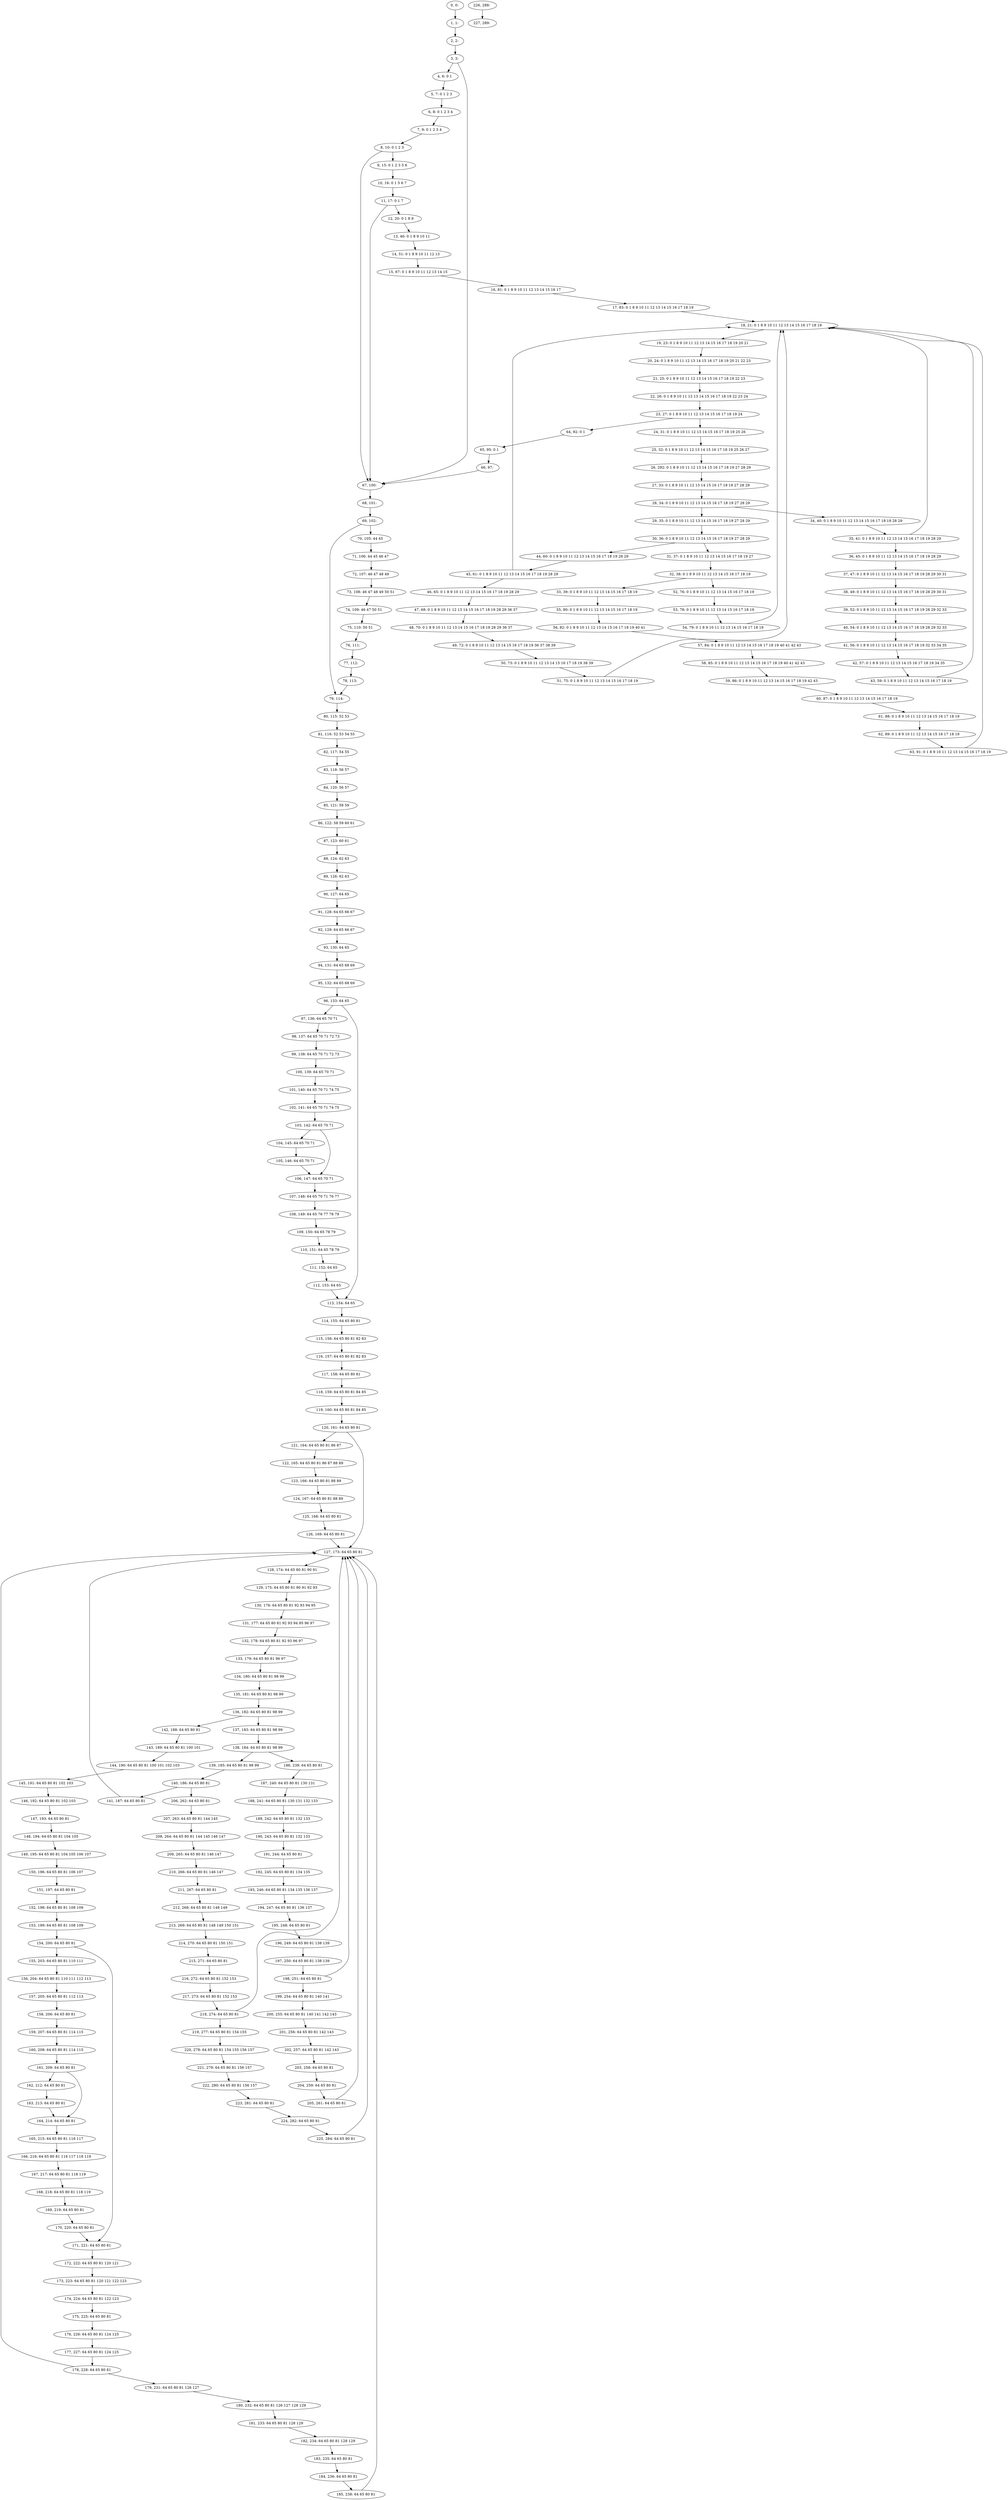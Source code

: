 digraph G {
0[label="0, 0: "];
1[label="1, 1: "];
2[label="2, 2: "];
3[label="3, 3: "];
4[label="4, 6: 0 1 "];
5[label="5, 7: 0 1 2 3 "];
6[label="6, 8: 0 1 2 3 4 "];
7[label="7, 9: 0 1 2 3 4 "];
8[label="8, 10: 0 1 2 3 "];
9[label="9, 15: 0 1 2 3 5 6 "];
10[label="10, 16: 0 1 5 6 7 "];
11[label="11, 17: 0 1 7 "];
12[label="12, 20: 0 1 8 9 "];
13[label="13, 46: 0 1 8 9 10 11 "];
14[label="14, 51: 0 1 8 9 10 11 12 13 "];
15[label="15, 67: 0 1 8 9 10 11 12 13 14 15 "];
16[label="16, 81: 0 1 8 9 10 11 12 13 14 15 16 17 "];
17[label="17, 83: 0 1 8 9 10 11 12 13 14 15 16 17 18 19 "];
18[label="18, 21: 0 1 8 9 10 11 12 13 14 15 16 17 18 19 "];
19[label="19, 23: 0 1 8 9 10 11 12 13 14 15 16 17 18 19 20 21 "];
20[label="20, 24: 0 1 8 9 10 11 12 13 14 15 16 17 18 19 20 21 22 23 "];
21[label="21, 25: 0 1 8 9 10 11 12 13 14 15 16 17 18 19 22 23 "];
22[label="22, 26: 0 1 8 9 10 11 12 13 14 15 16 17 18 19 22 23 24 "];
23[label="23, 27: 0 1 8 9 10 11 12 13 14 15 16 17 18 19 24 "];
24[label="24, 31: 0 1 8 9 10 11 12 13 14 15 16 17 18 19 25 26 "];
25[label="25, 32: 0 1 8 9 10 11 12 13 14 15 16 17 18 19 25 26 27 "];
26[label="26, 292: 0 1 8 9 10 11 12 13 14 15 16 17 18 19 27 28 29 "];
27[label="27, 33: 0 1 8 9 10 11 12 13 14 15 16 17 18 19 27 28 29 "];
28[label="28, 34: 0 1 8 9 10 11 12 13 14 15 16 17 18 19 27 28 29 "];
29[label="29, 35: 0 1 8 9 10 11 12 13 14 15 16 17 18 19 27 28 29 "];
30[label="30, 36: 0 1 8 9 10 11 12 13 14 15 16 17 18 19 27 28 29 "];
31[label="31, 37: 0 1 8 9 10 11 12 13 14 15 16 17 18 19 27 "];
32[label="32, 38: 0 1 8 9 10 11 12 13 14 15 16 17 18 19 "];
33[label="33, 39: 0 1 8 9 10 11 12 13 14 15 16 17 18 19 "];
34[label="34, 40: 0 1 8 9 10 11 12 13 14 15 16 17 18 19 28 29 "];
35[label="35, 41: 0 1 8 9 10 11 12 13 14 15 16 17 18 19 28 29 "];
36[label="36, 45: 0 1 8 9 10 11 12 13 14 15 16 17 18 19 28 29 "];
37[label="37, 47: 0 1 8 9 10 11 12 13 14 15 16 17 18 19 28 29 30 31 "];
38[label="38, 49: 0 1 8 9 10 11 12 13 14 15 16 17 18 19 28 29 30 31 "];
39[label="39, 52: 0 1 8 9 10 11 12 13 14 15 16 17 18 19 28 29 32 33 "];
40[label="40, 54: 0 1 8 9 10 11 12 13 14 15 16 17 18 19 28 29 32 33 "];
41[label="41, 56: 0 1 8 9 10 11 12 13 14 15 16 17 18 19 32 33 34 35 "];
42[label="42, 57: 0 1 8 9 10 11 12 13 14 15 16 17 18 19 34 35 "];
43[label="43, 59: 0 1 8 9 10 11 12 13 14 15 16 17 18 19 "];
44[label="44, 60: 0 1 8 9 10 11 12 13 14 15 16 17 18 19 28 29 "];
45[label="45, 61: 0 1 8 9 10 11 12 13 14 15 16 17 18 19 28 29 "];
46[label="46, 65: 0 1 8 9 10 11 12 13 14 15 16 17 18 19 28 29 "];
47[label="47, 68: 0 1 8 9 10 11 12 13 14 15 16 17 18 19 28 29 36 37 "];
48[label="48, 70: 0 1 8 9 10 11 12 13 14 15 16 17 18 19 28 29 36 37 "];
49[label="49, 72: 0 1 8 9 10 11 12 13 14 15 16 17 18 19 36 37 38 39 "];
50[label="50, 73: 0 1 8 9 10 11 12 13 14 15 16 17 18 19 38 39 "];
51[label="51, 75: 0 1 8 9 10 11 12 13 14 15 16 17 18 19 "];
52[label="52, 76: 0 1 8 9 10 11 12 13 14 15 16 17 18 19 "];
53[label="53, 78: 0 1 8 9 10 11 12 13 14 15 16 17 18 19 "];
54[label="54, 79: 0 1 8 9 10 11 12 13 14 15 16 17 18 19 "];
55[label="55, 80: 0 1 8 9 10 11 12 13 14 15 16 17 18 19 "];
56[label="56, 82: 0 1 8 9 10 11 12 13 14 15 16 17 18 19 40 41 "];
57[label="57, 84: 0 1 8 9 10 11 12 13 14 15 16 17 18 19 40 41 42 43 "];
58[label="58, 85: 0 1 8 9 10 11 12 13 14 15 16 17 18 19 40 41 42 43 "];
59[label="59, 86: 0 1 8 9 10 11 12 13 14 15 16 17 18 19 42 43 "];
60[label="60, 87: 0 1 8 9 10 11 12 13 14 15 16 17 18 19 "];
61[label="61, 88: 0 1 8 9 10 11 12 13 14 15 16 17 18 19 "];
62[label="62, 89: 0 1 8 9 10 11 12 13 14 15 16 17 18 19 "];
63[label="63, 91: 0 1 8 9 10 11 12 13 14 15 16 17 18 19 "];
64[label="64, 92: 0 1 "];
65[label="65, 95: 0 1 "];
66[label="66, 97: "];
67[label="67, 100: "];
68[label="68, 101: "];
69[label="69, 102: "];
70[label="70, 105: 44 45 "];
71[label="71, 106: 44 45 46 47 "];
72[label="72, 107: 46 47 48 49 "];
73[label="73, 108: 46 47 48 49 50 51 "];
74[label="74, 109: 46 47 50 51 "];
75[label="75, 110: 50 51 "];
76[label="76, 111: "];
77[label="77, 112: "];
78[label="78, 113: "];
79[label="79, 114: "];
80[label="80, 115: 52 53 "];
81[label="81, 116: 52 53 54 55 "];
82[label="82, 117: 54 55 "];
83[label="83, 118: 56 57 "];
84[label="84, 120: 56 57 "];
85[label="85, 121: 58 59 "];
86[label="86, 122: 58 59 60 61 "];
87[label="87, 123: 60 61 "];
88[label="88, 124: 62 63 "];
89[label="89, 126: 62 63 "];
90[label="90, 127: 64 65 "];
91[label="91, 128: 64 65 66 67 "];
92[label="92, 129: 64 65 66 67 "];
93[label="93, 130: 64 65 "];
94[label="94, 131: 64 65 68 69 "];
95[label="95, 132: 64 65 68 69 "];
96[label="96, 133: 64 65 "];
97[label="97, 136: 64 65 70 71 "];
98[label="98, 137: 64 65 70 71 72 73 "];
99[label="99, 138: 64 65 70 71 72 73 "];
100[label="100, 139: 64 65 70 71 "];
101[label="101, 140: 64 65 70 71 74 75 "];
102[label="102, 141: 64 65 70 71 74 75 "];
103[label="103, 142: 64 65 70 71 "];
104[label="104, 145: 64 65 70 71 "];
105[label="105, 146: 64 65 70 71 "];
106[label="106, 147: 64 65 70 71 "];
107[label="107, 148: 64 65 70 71 76 77 "];
108[label="108, 149: 64 65 76 77 78 79 "];
109[label="109, 150: 64 65 78 79 "];
110[label="110, 151: 64 65 78 79 "];
111[label="111, 152: 64 65 "];
112[label="112, 153: 64 65 "];
113[label="113, 154: 64 65 "];
114[label="114, 155: 64 65 80 81 "];
115[label="115, 156: 64 65 80 81 82 83 "];
116[label="116, 157: 64 65 80 81 82 83 "];
117[label="117, 158: 64 65 80 81 "];
118[label="118, 159: 64 65 80 81 84 85 "];
119[label="119, 160: 64 65 80 81 84 85 "];
120[label="120, 161: 64 65 80 81 "];
121[label="121, 164: 64 65 80 81 86 87 "];
122[label="122, 165: 64 65 80 81 86 87 88 89 "];
123[label="123, 166: 64 65 80 81 88 89 "];
124[label="124, 167: 64 65 80 81 88 89 "];
125[label="125, 168: 64 65 80 81 "];
126[label="126, 169: 64 65 80 81 "];
127[label="127, 173: 64 65 80 81 "];
128[label="128, 174: 64 65 80 81 90 91 "];
129[label="129, 175: 64 65 80 81 90 91 92 93 "];
130[label="130, 176: 64 65 80 81 92 93 94 95 "];
131[label="131, 177: 64 65 80 81 92 93 94 95 96 97 "];
132[label="132, 178: 64 65 80 81 92 93 96 97 "];
133[label="133, 179: 64 65 80 81 96 97 "];
134[label="134, 180: 64 65 80 81 98 99 "];
135[label="135, 181: 64 65 80 81 98 99 "];
136[label="136, 182: 64 65 80 81 98 99 "];
137[label="137, 183: 64 65 80 81 98 99 "];
138[label="138, 184: 64 65 80 81 98 99 "];
139[label="139, 185: 64 65 80 81 98 99 "];
140[label="140, 186: 64 65 80 81 "];
141[label="141, 187: 64 65 80 81 "];
142[label="142, 188: 64 65 80 81 "];
143[label="143, 189: 64 65 80 81 100 101 "];
144[label="144, 190: 64 65 80 81 100 101 102 103 "];
145[label="145, 191: 64 65 80 81 102 103 "];
146[label="146, 192: 64 65 80 81 102 103 "];
147[label="147, 193: 64 65 80 81 "];
148[label="148, 194: 64 65 80 81 104 105 "];
149[label="149, 195: 64 65 80 81 104 105 106 107 "];
150[label="150, 196: 64 65 80 81 106 107 "];
151[label="151, 197: 64 65 80 81 "];
152[label="152, 198: 64 65 80 81 108 109 "];
153[label="153, 199: 64 65 80 81 108 109 "];
154[label="154, 200: 64 65 80 81 "];
155[label="155, 203: 64 65 80 81 110 111 "];
156[label="156, 204: 64 65 80 81 110 111 112 113 "];
157[label="157, 205: 64 65 80 81 112 113 "];
158[label="158, 206: 64 65 80 81 "];
159[label="159, 207: 64 65 80 81 114 115 "];
160[label="160, 208: 64 65 80 81 114 115 "];
161[label="161, 209: 64 65 80 81 "];
162[label="162, 212: 64 65 80 81 "];
163[label="163, 213: 64 65 80 81 "];
164[label="164, 214: 64 65 80 81 "];
165[label="165, 215: 64 65 80 81 116 117 "];
166[label="166, 216: 64 65 80 81 116 117 118 119 "];
167[label="167, 217: 64 65 80 81 118 119 "];
168[label="168, 218: 64 65 80 81 118 119 "];
169[label="169, 219: 64 65 80 81 "];
170[label="170, 220: 64 65 80 81 "];
171[label="171, 221: 64 65 80 81 "];
172[label="172, 222: 64 65 80 81 120 121 "];
173[label="173, 223: 64 65 80 81 120 121 122 123 "];
174[label="174, 224: 64 65 80 81 122 123 "];
175[label="175, 225: 64 65 80 81 "];
176[label="176, 226: 64 65 80 81 124 125 "];
177[label="177, 227: 64 65 80 81 124 125 "];
178[label="178, 228: 64 65 80 81 "];
179[label="179, 231: 64 65 80 81 126 127 "];
180[label="180, 232: 64 65 80 81 126 127 128 129 "];
181[label="181, 233: 64 65 80 81 128 129 "];
182[label="182, 234: 64 65 80 81 128 129 "];
183[label="183, 235: 64 65 80 81 "];
184[label="184, 236: 64 65 80 81 "];
185[label="185, 238: 64 65 80 81 "];
186[label="186, 239: 64 65 80 81 "];
187[label="187, 240: 64 65 80 81 130 131 "];
188[label="188, 241: 64 65 80 81 130 131 132 133 "];
189[label="189, 242: 64 65 80 81 132 133 "];
190[label="190, 243: 64 65 80 81 132 133 "];
191[label="191, 244: 64 65 80 81 "];
192[label="192, 245: 64 65 80 81 134 135 "];
193[label="193, 246: 64 65 80 81 134 135 136 137 "];
194[label="194, 247: 64 65 80 81 136 137 "];
195[label="195, 248: 64 65 80 81 "];
196[label="196, 249: 64 65 80 81 138 139 "];
197[label="197, 250: 64 65 80 81 138 139 "];
198[label="198, 251: 64 65 80 81 "];
199[label="199, 254: 64 65 80 81 140 141 "];
200[label="200, 255: 64 65 80 81 140 141 142 143 "];
201[label="201, 256: 64 65 80 81 142 143 "];
202[label="202, 257: 64 65 80 81 142 143 "];
203[label="203, 258: 64 65 80 81 "];
204[label="204, 259: 64 65 80 81 "];
205[label="205, 261: 64 65 80 81 "];
206[label="206, 262: 64 65 80 81 "];
207[label="207, 263: 64 65 80 81 144 145 "];
208[label="208, 264: 64 65 80 81 144 145 146 147 "];
209[label="209, 265: 64 65 80 81 146 147 "];
210[label="210, 266: 64 65 80 81 146 147 "];
211[label="211, 267: 64 65 80 81 "];
212[label="212, 268: 64 65 80 81 148 149 "];
213[label="213, 269: 64 65 80 81 148 149 150 151 "];
214[label="214, 270: 64 65 80 81 150 151 "];
215[label="215, 271: 64 65 80 81 "];
216[label="216, 272: 64 65 80 81 152 153 "];
217[label="217, 273: 64 65 80 81 152 153 "];
218[label="218, 274: 64 65 80 81 "];
219[label="219, 277: 64 65 80 81 154 155 "];
220[label="220, 278: 64 65 80 81 154 155 156 157 "];
221[label="221, 279: 64 65 80 81 156 157 "];
222[label="222, 280: 64 65 80 81 156 157 "];
223[label="223, 281: 64 65 80 81 "];
224[label="224, 282: 64 65 80 81 "];
225[label="225, 284: 64 65 80 81 "];
226[label="226, 288: "];
227[label="227, 289: "];
0->1 ;
1->2 ;
2->3 ;
3->4 ;
3->67 ;
4->5 ;
5->6 ;
6->7 ;
7->8 ;
8->9 ;
8->67 ;
9->10 ;
10->11 ;
11->12 ;
11->67 ;
12->13 ;
13->14 ;
14->15 ;
15->16 ;
16->17 ;
17->18 ;
18->19 ;
19->20 ;
20->21 ;
21->22 ;
22->23 ;
23->24 ;
23->64 ;
24->25 ;
25->26 ;
26->27 ;
27->28 ;
28->29 ;
28->34 ;
29->30 ;
30->31 ;
30->44 ;
31->32 ;
32->33 ;
32->52 ;
33->55 ;
34->35 ;
35->36 ;
35->18 ;
36->37 ;
37->38 ;
38->39 ;
39->40 ;
40->41 ;
41->42 ;
42->43 ;
43->18 ;
44->45 ;
45->46 ;
45->18 ;
46->47 ;
47->48 ;
48->49 ;
49->50 ;
50->51 ;
51->18 ;
52->53 ;
53->54 ;
54->18 ;
55->56 ;
56->57 ;
57->58 ;
58->59 ;
59->60 ;
60->61 ;
61->62 ;
62->63 ;
63->18 ;
64->65 ;
65->66 ;
66->67 ;
67->68 ;
68->69 ;
69->70 ;
69->79 ;
70->71 ;
71->72 ;
72->73 ;
73->74 ;
74->75 ;
75->76 ;
76->77 ;
77->78 ;
78->79 ;
79->80 ;
80->81 ;
81->82 ;
82->83 ;
83->84 ;
84->85 ;
85->86 ;
86->87 ;
87->88 ;
88->89 ;
89->90 ;
90->91 ;
91->92 ;
92->93 ;
93->94 ;
94->95 ;
95->96 ;
96->97 ;
96->113 ;
97->98 ;
98->99 ;
99->100 ;
100->101 ;
101->102 ;
102->103 ;
103->104 ;
103->106 ;
104->105 ;
105->106 ;
106->107 ;
107->108 ;
108->109 ;
109->110 ;
110->111 ;
111->112 ;
112->113 ;
113->114 ;
114->115 ;
115->116 ;
116->117 ;
117->118 ;
118->119 ;
119->120 ;
120->121 ;
120->127 ;
121->122 ;
122->123 ;
123->124 ;
124->125 ;
125->126 ;
126->127 ;
127->128 ;
128->129 ;
129->130 ;
130->131 ;
131->132 ;
132->133 ;
133->134 ;
134->135 ;
135->136 ;
136->137 ;
136->142 ;
137->138 ;
138->139 ;
138->186 ;
139->140 ;
140->141 ;
140->206 ;
141->127 ;
142->143 ;
143->144 ;
144->145 ;
145->146 ;
146->147 ;
147->148 ;
148->149 ;
149->150 ;
150->151 ;
151->152 ;
152->153 ;
153->154 ;
154->155 ;
154->171 ;
155->156 ;
156->157 ;
157->158 ;
158->159 ;
159->160 ;
160->161 ;
161->162 ;
161->164 ;
162->163 ;
163->164 ;
164->165 ;
165->166 ;
166->167 ;
167->168 ;
168->169 ;
169->170 ;
170->171 ;
171->172 ;
172->173 ;
173->174 ;
174->175 ;
175->176 ;
176->177 ;
177->178 ;
178->179 ;
178->127 ;
179->180 ;
180->181 ;
181->182 ;
182->183 ;
183->184 ;
184->185 ;
185->127 ;
186->187 ;
187->188 ;
188->189 ;
189->190 ;
190->191 ;
191->192 ;
192->193 ;
193->194 ;
194->195 ;
195->196 ;
196->197 ;
197->198 ;
198->199 ;
198->127 ;
199->200 ;
200->201 ;
201->202 ;
202->203 ;
203->204 ;
204->205 ;
205->127 ;
206->207 ;
207->208 ;
208->209 ;
209->210 ;
210->211 ;
211->212 ;
212->213 ;
213->214 ;
214->215 ;
215->216 ;
216->217 ;
217->218 ;
218->219 ;
218->127 ;
219->220 ;
220->221 ;
221->222 ;
222->223 ;
223->224 ;
224->225 ;
225->127 ;
226->227 ;
}
